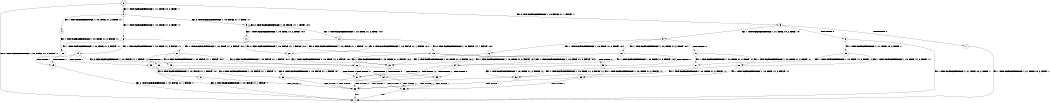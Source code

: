 digraph BCG {
size = "7, 10.5";
center = TRUE;
node [shape = circle];
0 [peripheries = 2];
0 -> 1 [label = "EX !0 !ATOMIC_EXCH_BRANCH (1, +0, FALSE, +1, 1, FALSE) !::"];
0 -> 2 [label = "EX !1 !ATOMIC_EXCH_BRANCH (1, +1, TRUE, +0, 2, TRUE) !::"];
0 -> 3 [label = "EX !0 !ATOMIC_EXCH_BRANCH (1, +0, FALSE, +1, 1, FALSE) !::"];
2 -> 4 [label = "EX !1 !ATOMIC_EXCH_BRANCH (1, +0, TRUE, +1, 2, TRUE) !:1:"];
2 -> 5 [label = "EX !0 !ATOMIC_EXCH_BRANCH (1, +0, FALSE, +1, 1, TRUE) !:1:"];
2 -> 6 [label = "EX !1 !ATOMIC_EXCH_BRANCH (1, +0, TRUE, +1, 2, TRUE) !:1:"];
3 -> 7 [label = "TERMINATE !0"];
3 -> 8 [label = "TERMINATE !0"];
3 -> 9 [label = "EX !1 !ATOMIC_EXCH_BRANCH (1, +1, TRUE, +0, 2, TRUE) !:0:"];
4 -> 10 [label = "EX !1 !ATOMIC_EXCH_BRANCH (1, +0, TRUE, +1, 2, FALSE) !:1:"];
5 -> 11 [label = "EX !1 !ATOMIC_EXCH_BRANCH (1, +0, TRUE, +1, 2, TRUE) !:0:1:"];
5 -> 12 [label = "EX !1 !ATOMIC_EXCH_BRANCH (1, +0, TRUE, +1, 2, TRUE) !:0:1:"];
5 -> 5 [label = "EX !0 !ATOMIC_EXCH_BRANCH (1, +0, FALSE, +1, 1, TRUE) !:0:1:"];
6 -> 10 [label = "EX !1 !ATOMIC_EXCH_BRANCH (1, +0, TRUE, +1, 2, FALSE) !:1:"];
6 -> 13 [label = "EX !0 !ATOMIC_EXCH_BRANCH (1, +0, FALSE, +1, 1, FALSE) !:1:"];
6 -> 14 [label = "EX !1 !ATOMIC_EXCH_BRANCH (1, +0, TRUE, +1, 2, FALSE) !:1:"];
7 -> 1 [label = "EX !1 !ATOMIC_EXCH_BRANCH (1, +1, TRUE, +0, 2, TRUE) !::"];
8 -> 1 [label = "EX !1 !ATOMIC_EXCH_BRANCH (1, +1, TRUE, +0, 2, TRUE) !::"];
8 -> 15 [label = "EX !1 !ATOMIC_EXCH_BRANCH (1, +1, TRUE, +0, 2, TRUE) !::"];
9 -> 16 [label = "EX !1 !ATOMIC_EXCH_BRANCH (1, +0, TRUE, +1, 2, TRUE) !:0:1:"];
9 -> 17 [label = "TERMINATE !0"];
9 -> 18 [label = "EX !1 !ATOMIC_EXCH_BRANCH (1, +0, TRUE, +1, 2, TRUE) !:0:1:"];
10 -> 19 [label = "TERMINATE !1"];
11 -> 20 [label = "EX !0 !ATOMIC_EXCH_BRANCH (1, +0, FALSE, +1, 1, FALSE) !:0:1:"];
12 -> 20 [label = "EX !0 !ATOMIC_EXCH_BRANCH (1, +0, FALSE, +1, 1, FALSE) !:0:1:"];
12 -> 21 [label = "EX !1 !ATOMIC_EXCH_BRANCH (1, +0, TRUE, +1, 2, FALSE) !:0:1:"];
12 -> 13 [label = "EX !0 !ATOMIC_EXCH_BRANCH (1, +0, FALSE, +1, 1, FALSE) !:0:1:"];
13 -> 22 [label = "EX !1 !ATOMIC_EXCH_BRANCH (1, +0, TRUE, +1, 2, FALSE) !:0:1:"];
13 -> 23 [label = "TERMINATE !0"];
13 -> 24 [label = "EX !1 !ATOMIC_EXCH_BRANCH (1, +0, TRUE, +1, 2, FALSE) !:0:1:"];
14 -> 19 [label = "TERMINATE !1"];
14 -> 25 [label = "TERMINATE !1"];
14 -> 26 [label = "EX !0 !ATOMIC_EXCH_BRANCH (1, +0, FALSE, +1, 1, FALSE) !:1:"];
15 -> 27 [label = "EX !1 !ATOMIC_EXCH_BRANCH (1, +0, TRUE, +1, 2, TRUE) !:1:"];
15 -> 28 [label = "EX !1 !ATOMIC_EXCH_BRANCH (1, +0, TRUE, +1, 2, TRUE) !:1:"];
16 -> 22 [label = "EX !1 !ATOMIC_EXCH_BRANCH (1, +0, TRUE, +1, 2, FALSE) !:0:1:"];
17 -> 27 [label = "EX !1 !ATOMIC_EXCH_BRANCH (1, +0, TRUE, +1, 2, TRUE) !:1:"];
17 -> 28 [label = "EX !1 !ATOMIC_EXCH_BRANCH (1, +0, TRUE, +1, 2, TRUE) !:1:"];
18 -> 22 [label = "EX !1 !ATOMIC_EXCH_BRANCH (1, +0, TRUE, +1, 2, FALSE) !:0:1:"];
18 -> 23 [label = "TERMINATE !0"];
18 -> 24 [label = "EX !1 !ATOMIC_EXCH_BRANCH (1, +0, TRUE, +1, 2, FALSE) !:0:1:"];
19 -> 1 [label = "EX !0 !ATOMIC_EXCH_BRANCH (1, +0, FALSE, +1, 1, FALSE) !::"];
20 -> 22 [label = "EX !1 !ATOMIC_EXCH_BRANCH (1, +0, TRUE, +1, 2, FALSE) !:0:1:"];
21 -> 29 [label = "EX !0 !ATOMIC_EXCH_BRANCH (1, +0, FALSE, +1, 1, FALSE) !:0:1:"];
21 -> 30 [label = "TERMINATE !1"];
21 -> 26 [label = "EX !0 !ATOMIC_EXCH_BRANCH (1, +0, FALSE, +1, 1, FALSE) !:0:1:"];
22 -> 31 [label = "TERMINATE !0"];
23 -> 32 [label = "EX !1 !ATOMIC_EXCH_BRANCH (1, +0, TRUE, +1, 2, FALSE) !:1:"];
23 -> 33 [label = "EX !1 !ATOMIC_EXCH_BRANCH (1, +0, TRUE, +1, 2, FALSE) !:1:"];
24 -> 31 [label = "TERMINATE !0"];
24 -> 34 [label = "TERMINATE !1"];
24 -> 35 [label = "TERMINATE !0"];
25 -> 1 [label = "EX !0 !ATOMIC_EXCH_BRANCH (1, +0, FALSE, +1, 1, FALSE) !::"];
25 -> 36 [label = "EX !0 !ATOMIC_EXCH_BRANCH (1, +0, FALSE, +1, 1, FALSE) !::"];
26 -> 31 [label = "TERMINATE !0"];
26 -> 34 [label = "TERMINATE !1"];
26 -> 35 [label = "TERMINATE !0"];
27 -> 32 [label = "EX !1 !ATOMIC_EXCH_BRANCH (1, +0, TRUE, +1, 2, FALSE) !:1:"];
28 -> 32 [label = "EX !1 !ATOMIC_EXCH_BRANCH (1, +0, TRUE, +1, 2, FALSE) !:1:"];
28 -> 33 [label = "EX !1 !ATOMIC_EXCH_BRANCH (1, +0, TRUE, +1, 2, FALSE) !:1:"];
29 -> 31 [label = "TERMINATE !0"];
30 -> 37 [label = "EX !0 !ATOMIC_EXCH_BRANCH (1, +0, FALSE, +1, 1, FALSE) !:0:"];
30 -> 36 [label = "EX !0 !ATOMIC_EXCH_BRANCH (1, +0, FALSE, +1, 1, FALSE) !:0:"];
31 -> 38 [label = "TERMINATE !1"];
32 -> 38 [label = "TERMINATE !1"];
33 -> 38 [label = "TERMINATE !1"];
33 -> 39 [label = "TERMINATE !1"];
34 -> 38 [label = "TERMINATE !0"];
34 -> 39 [label = "TERMINATE !0"];
35 -> 38 [label = "TERMINATE !1"];
35 -> 39 [label = "TERMINATE !1"];
36 -> 38 [label = "TERMINATE !0"];
36 -> 39 [label = "TERMINATE !0"];
37 -> 38 [label = "TERMINATE !0"];
38 -> 1 [label = "exit"];
39 -> 1 [label = "exit"];
}
